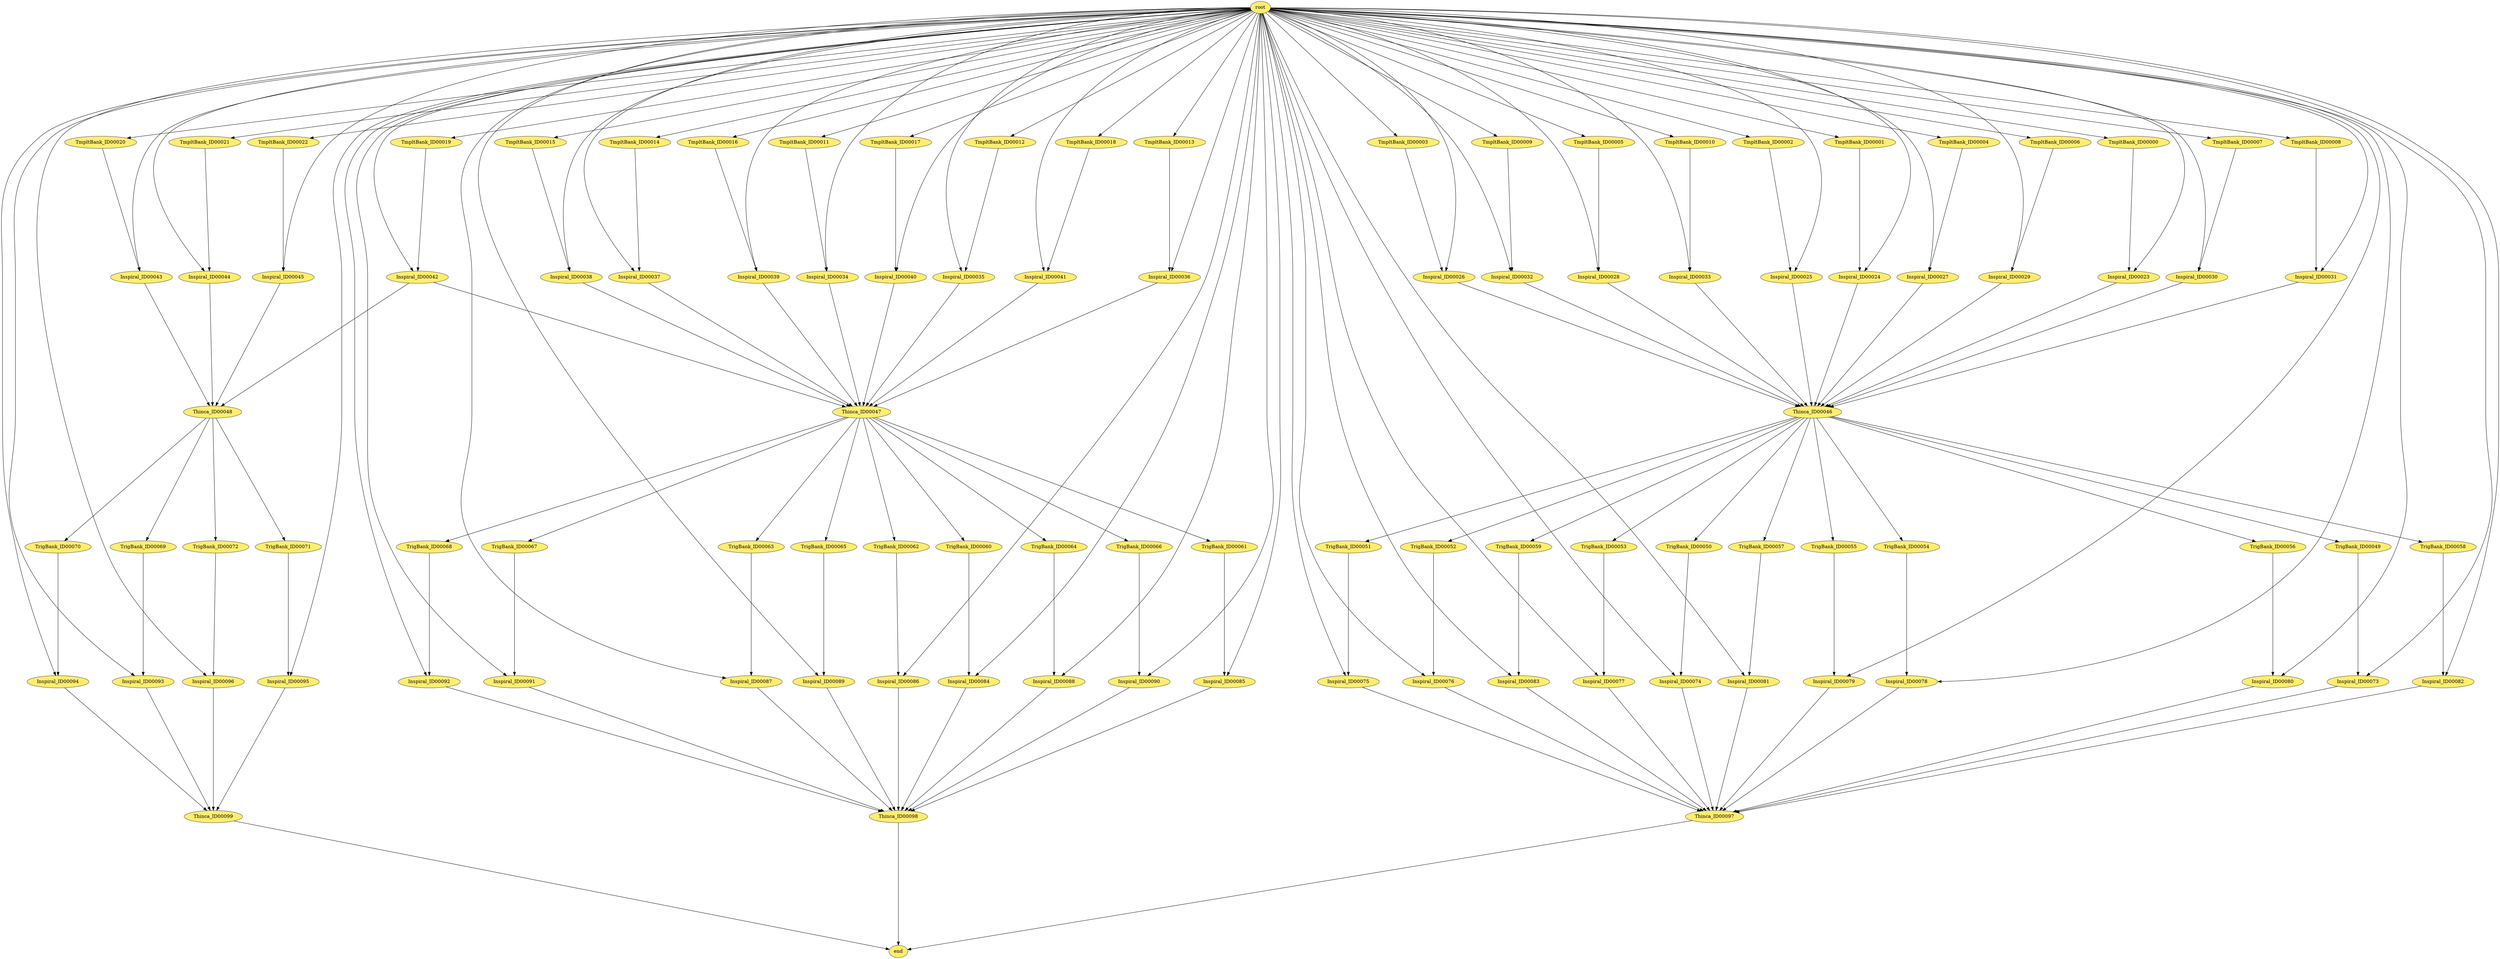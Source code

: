 digraph DAG {
  ranksep=5.0
  node [style=filled,color="#444444",fillcolor="#ffed6f"]
  edge [arrowhead=normal,arrowsize=1.0]

  ID00029 [label="Inspiral_ID00029",size="9.857820e+11"];
  ID00017 [label="TmpltBank_ID00017",size="7.602000e+10"];
  ID00061 [label="TrigBank_ID00061",size="1.793400e+10"];
  ID00037 [label="Inspiral_ID00037",size="2.208948e+12"];
  ID00047 [label="Thinca_ID00047",size="2.385600e+10"];
  ID00072 [label="TrigBank_ID00072",size="2.234400e+10"];
  ID00062 [label="TrigBank_ID00062",size="1.827000e+10"];
  ID00081 [label="Inspiral_ID00081",size="2.233770e+12"];
  ID00076 [label="Inspiral_ID00076",size="2.002350e+12"];
  ID00006 [label="TmpltBank_ID00006",size="7.585200e+10"];
  ID00063 [label="TrigBank_ID00063",size="2.242800e+10"];
  ID00084 [label="Inspiral_ID00084",size="2.104662e+12"];
  ID00079 [label="Inspiral_ID00079",size="1.248912e+12"];
  ID00023 [label="Inspiral_ID00023",size="1.982694e+12"];
  ID00090 [label="Inspiral_ID00090",size="2.139732e+12"];
  ID00064 [label="TrigBank_ID00064",size="1.978200e+10"];
  ID00019 [label="TmpltBank_ID00019",size="7.707000e+10"];
  ID00096 [label="Inspiral_ID00096",size="2.095506e+12"];
  ID00007 [label="TmpltBank_ID00007",size="7.963200e+10"];
  ID00013 [label="TmpltBank_ID00013",size="7.560000e+10"];
  ID00065 [label="TrigBank_ID00065",size="2.167200e+10"];
  ID00039 [label="Inspiral_ID00039",size="2.815890e+12"];
  ID00058 [label="TrigBank_ID00058",size="1.785000e+10"];
  ID00078 [label="Inspiral_ID00078",size="2.102310e+12"];
  ID00080 [label="Inspiral_ID00080",size="1.177806e+12"];
  ID00034 [label="Inspiral_ID00034",size="1.442994e+12"];
  ID00030 [label="Inspiral_ID00030",size="2.027550e+12"];
  ID00067 [label="TrigBank_ID00067",size="2.158800e+10"];
  ID00043 [label="Inspiral_ID00043",size="2.290722e+12"];
  ID00031 [label="Inspiral_ID00031",size="1.037148e+12"];
  ID00068 [label="TrigBank_ID00068",size="2.373000e+10"];
  ID00004 [label="TmpltBank_ID00004",size="7.866600e+10"];
  ID00048 [label="Thinca_ID00048",size="1.936200e+10"];
  ID00046 [label="Thinca_ID00046",size="2.293200e+10"];
  ID00021 [label="TmpltBank_ID00021",size="8.051400e+10"];
  ID00087 [label="Inspiral_ID00087",size="1.894536e+12"];
  ID00069 [label="TrigBank_ID00069",size="2.301600e+10"];
  ID00066 [label="TrigBank_ID00066",size="1.961400e+10"];
  ID00040 [label="Inspiral_ID00040",size="1.437156e+12"];
  ID00077 [label="Inspiral_ID00077",size="1.783362e+12"];
  ID00026 [label="Inspiral_ID00026",size="1.864590e+12"];
  ID00070 [label="TrigBank_ID00070",size="2.184000e+10"];
  ID00099 [label="Thinca_ID00099",size="2.053800e+10"];
  ID00010 [label="TmpltBank_ID00010",size="7.912800e+10"];
  ID00071 [label="TrigBank_ID00071",size="2.158800e+10"];
  ID00091 [label="Inspiral_ID00091",size="1.290576e+12"];
  ID00050 [label="TrigBank_ID00050",size="2.444400e+10"];
  ID00015 [label="TmpltBank_ID00015",size="7.845600e+10"];
  ID00005 [label="TmpltBank_ID00005",size="7.555800e+10"];
  ID00032 [label="Inspiral_ID00032",size="1.785042e+12"];
  ID00098 [label="Thinca_ID00098",size="2.293200e+10"];
  ID00086 [label="Inspiral_ID00086",size="2.580858e+12"];
  ID00011 [label="TmpltBank_ID00011",size="7.282800e+10"];
  ID00073 [label="Inspiral_ID00073",size="1.896132e+12"];
  ID00045 [label="Inspiral_ID00045",size="2.170854e+12"];
  ID00035 [label="Inspiral_ID00035",size="1.419684e+12"];
  ID00028 [label="Inspiral_ID00028",size="9.982140e+11"];
  ID00074 [label="Inspiral_ID00074",size="2.466912e+12"];
  ID00009 [label="TmpltBank_ID00009",size="7.660800e+10"];
  ID00016 [label="TmpltBank_ID00016",size="7.866600e+10"];
  ID00042 [label="Inspiral_ID00042",size="2.319786e+12"];
  root [label="root",size="0.000000e+00"];
  ID00014 [label="TmpltBank_ID00014",size="8.017800e+10"];
  end [label="end",size="0.000000e+00"];
  ID00033 [label="Inspiral_ID00033",size="1.247946e+12"];
  ID00022 [label="TmpltBank_ID00022",size="7.753200e+10"];
  ID00052 [label="TrigBank_ID00052",size="2.188200e+10"];
  ID00083 [label="Inspiral_ID00083",size="1.770636e+12"];
  ID00020 [label="TmpltBank_ID00020",size="7.707000e+10"];
  ID00000 [label="TmpltBank_ID00000",size="7.442400e+10"];
  ID00018 [label="TmpltBank_ID00018",size="7.497000e+10"];
  ID00093 [label="Inspiral_ID00093",size="2.108820e+12"];
  ID00053 [label="TrigBank_ID00053",size="1.898400e+10"];
  ID00051 [label="TrigBank_ID00051",size="2.259600e+10"];
  ID00025 [label="Inspiral_ID00025",size="2.369514e+12"];
  ID00012 [label="TmpltBank_ID00012",size="7.522200e+10"];
  ID00054 [label="TrigBank_ID00054",size="1.957200e+10"];
  ID00002 [label="TmpltBank_ID00002",size="7.681800e+10"];
  ID00097 [label="Thinca_ID00097",size="2.188200e+10"];
  ID00055 [label="TrigBank_ID00055",size="2.125200e+10"];
  ID00085 [label="Inspiral_ID00085",size="2.638314e+12"];
  ID00092 [label="Inspiral_ID00092",size="1.435938e+12"];
  ID00041 [label="Inspiral_ID00041",size="1.890882e+12"];
  ID00094 [label="Inspiral_ID00094",size="1.853712e+12"];
  ID00082 [label="Inspiral_ID00082",size="1.551606e+12"];
  ID00056 [label="TrigBank_ID00056",size="2.284800e+10"];
  ID00024 [label="Inspiral_ID00024",size="1.354500e+12"];
  ID00036 [label="Inspiral_ID00036",size="2.295888e+12"];
  ID00088 [label="Inspiral_ID00088",size="1.366470e+12"];
  ID00003 [label="TmpltBank_ID00003",size="7.711200e+10"];
  ID00057 [label="TrigBank_ID00057",size="2.205000e+10"];
  ID00075 [label="Inspiral_ID00075",size="2.590518e+12"];
  ID00008 [label="TmpltBank_ID00008",size="7.635600e+10"];
  ID00095 [label="Inspiral_ID00095",size="1.077258e+12"];
  ID00027 [label="Inspiral_ID00027",size="1.445724e+12"];
  ID00089 [label="Inspiral_ID00089",size="1.832712e+12"];
  ID00038 [label="Inspiral_ID00038",size="1.497846e+12"];
  ID00059 [label="TrigBank_ID00059",size="2.213400e+10"];
  ID00044 [label="Inspiral_ID00044",size="1.756062e+12"];
  ID00001 [label="TmpltBank_ID00001",size="7.732200e+10"];
  ID00049 [label="TrigBank_ID00049",size="2.066400e+10"];
  ID00060 [label="TrigBank_ID00060",size="2.062200e+10"];

  ID00029 -> ID00046 [size="5.236439e+10"];
  ID00017 -> ID00040 [size="2.880290e+11"];
  ID00061 -> ID00085 [size="3.333751e+09"];
  ID00037 -> ID00047 [size="1.289700e+11"];
  ID00047 -> ID00066 [size="8.098152e+09"];
  ID00047 -> ID00063 [size="8.098152e+09"];
  ID00047 -> ID00064 [size="8.098152e+09"];
  ID00047 -> ID00068 [size="8.098152e+09"];
  ID00047 -> ID00062 [size="8.098152e+09"];
  ID00047 -> ID00067 [size="8.098152e+09"];
  ID00047 -> ID00061 [size="8.098152e+09"];
  ID00047 -> ID00060 [size="8.098152e+09"];
  ID00047 -> ID00065 [size="8.098152e+09"];
  ID00072 -> ID00096 [size="3.412345e+09"];
  ID00062 -> ID00086 [size="2.466261e+09"];
  ID00081 -> ID00097 [size="8.491507e+10"];
  ID00076 -> ID00097 [size="1.087498e+11"];
  ID00006 -> ID00029 [size="2.877394e+11"];
  ID00063 -> ID00087 [size="3.571602e+09"];
  ID00084 -> ID00098 [size="9.273046e+10"];
  ID00079 -> ID00097 [size="6.593458e+10"];
  ID00023 -> ID00046 [size="1.005574e+11"];
  ID00090 -> ID00098 [size="5.642646e+10"];
  ID00064 -> ID00088 [size="4.330656e+09"];
  ID00019 -> ID00042 [size="2.919460e+11"];
  ID00096 -> ID00099 [size="6.901039e+10"];
  ID00007 -> ID00030 [size="2.980689e+11"];
  ID00013 -> ID00036 [size="2.990298e+11"];
  ID00065 -> ID00089 [size="4.415750e+09"];
  ID00039 -> ID00047 [size="8.761150e+10"];
  ID00058 -> ID00082 [size="2.269480e+09"];
  ID00078 -> ID00097 [size="7.487334e+10"];
  ID00080 -> ID00097 [size="1.091750e+11"];
  ID00034 -> ID00047 [size="5.787898e+10"];
  ID00030 -> ID00046 [size="1.114025e+11"];
  ID00067 -> ID00091 [size="5.575457e+09"];
  ID00043 -> ID00048 [size="1.190412e+11"];
  ID00031 -> ID00046 [size="9.712376e+10"];
  ID00068 -> ID00092 [size="2.234615e+09"];
  ID00004 -> ID00027 [size="2.846979e+11"];
  ID00048 -> ID00070 [size="8.803727e+09"];
  ID00048 -> ID00072 [size="8.803727e+09"];
  ID00048 -> ID00071 [size="8.803727e+09"];
  ID00048 -> ID00069 [size="8.803727e+09"];
  ID00046 -> ID00055 [size="5.134621e+09"];
  ID00046 -> ID00059 [size="5.134621e+09"];
  ID00046 -> ID00056 [size="5.134621e+09"];
  ID00046 -> ID00050 [size="5.134621e+09"];
  ID00046 -> ID00054 [size="5.134621e+09"];
  ID00046 -> ID00058 [size="5.134621e+09"];
  ID00046 -> ID00052 [size="5.134621e+09"];
  ID00046 -> ID00053 [size="5.134621e+09"];
  ID00046 -> ID00057 [size="5.134621e+09"];
  ID00046 -> ID00051 [size="5.134621e+09"];
  ID00046 -> ID00049 [size="5.134621e+09"];
  ID00021 -> ID00044 [size="2.899371e+11"];
  ID00087 -> ID00098 [size="1.291060e+11"];
  ID00069 -> ID00093 [size="2.346892e+09"];
  ID00066 -> ID00090 [size="2.776796e+09"];
  ID00040 -> ID00047 [size="9.627222e+10"];
  ID00077 -> ID00097 [size="9.140884e+10"];
  ID00026 -> ID00046 [size="7.336144e+10"];
  ID00070 -> ID00094 [size="5.207010e+09"];
  ID00099 -> end [size="7.867984e+09"];
  ID00010 -> ID00033 [size="2.912188e+11"];
  ID00071 -> ID00095 [size="5.499818e+09"];
  ID00091 -> ID00098 [size="5.197496e+10"];
  ID00050 -> ID00074 [size="3.677084e+09"];
  ID00015 -> ID00038 [size="2.890587e+11"];
  ID00005 -> ID00028 [size="2.913902e+11"];
  ID00032 -> ID00046 [size="1.362368e+11"];
  ID00098 -> end [size="9.698400e+09"];
  ID00086 -> ID00098 [size="4.799709e+10"];
  ID00011 -> ID00034 [size="2.941614e+11"];
  ID00073 -> ID00097 [size="1.220706e+11"];
  ID00045 -> ID00048 [size="1.097573e+11"];
  ID00035 -> ID00047 [size="1.273828e+11"];
  ID00028 -> ID00046 [size="7.732690e+10"];
  ID00074 -> ID00097 [size="8.969868e+10"];
  ID00009 -> ID00032 [size="2.905165e+11"];
  ID00016 -> ID00039 [size="2.950377e+11"];
  ID00042 -> ID00048 [size="1.378388e+11"];
  ID00042 -> ID00047 [size="1.378388e+11"];
  root -> ID00089 [size="1.268544e+13"];
  root -> ID00038 [size="1.269669e+13"];
  root -> ID00023 [size="1.267251e+13"];
  root -> ID00017 [size="1.197024e+13"];
  root -> ID00073 [size="1.267251e+13"];
  root -> ID00074 [size="1.266783e+13"];
  root -> ID00037 [size="1.267871e+13"];
  root -> ID00094 [size="1.266661e+13"];
  root -> ID00040 [size="1.268569e+13"];
  root -> ID00092 [size="1.267931e+13"];
  root -> ID00016 [size="1.197000e+13"];
  root -> ID00081 [size="1.268238e+13"];
  root -> ID00004 [size="1.197683e+13"];
  root -> ID00042 [size="1.267931e+13"];
  root -> ID00018 [size="1.198638e+13"];
  root -> ID00002 [size="1.197929e+13"];
  root -> ID00015 [size="1.198124e+13"];
  root -> ID00084 [size="1.268197e+13"];
  root -> ID00030 [size="1.266585e+13"];
  root -> ID00033 [size="1.268968e+13"];
  root -> ID00079 [size="1.268997e+13"];
  root -> ID00011 [size="1.196652e+13"];
  root -> ID00022 [size="1.198041e+13"];
  root -> ID00021 [size="1.195116e+13"];
  root -> ID00029 [size="1.268997e+13"];
  root -> ID00000 [size="1.195706e+13"];
  root -> ID00019 [size="1.196386e+13"];
  root -> ID00027 [size="1.269228e+13"];
  root -> ID00093 [size="1.269107e+13"];
  root -> ID00096 [size="1.268243e+13"];
  root -> ID00007 [size="1.195040e+13"];
  root -> ID00013 [size="1.197036e+13"];
  root -> ID00043 [size="1.269107e+13"];
  root -> ID00090 [size="1.268569e+13"];
  root -> ID00039 [size="1.268544e+13"];
  root -> ID00012 [size="1.198293e+13"];
  root -> ID00078 [size="1.268371e+13"];
  root -> ID00080 [size="1.266585e+13"];
  root -> ID00014 [size="1.196326e+13"];
  root -> ID00020 [size="1.197562e+13"];
  root -> ID00085 [size="1.269837e+13"];
  root -> ID00034 [size="1.268197e+13"];
  root -> ID00025 [size="1.269474e+13"];
  root -> ID00076 [size="1.269247e+13"];
  root -> ID00082 [size="1.268944e+13"];
  root -> ID00044 [size="1.266661e+13"];
  root -> ID00024 [size="1.266783e+13"];
  root -> ID00036 [size="1.268581e+13"];
  root -> ID00088 [size="1.269669e+13"];
  root -> ID00003 [size="1.197702e+13"];
  root -> ID00028 [size="1.268371e+13"];
  root -> ID00009 [size="1.197399e+13"];
  root -> ID00087 [size="1.267871e+13"];
  root -> ID00075 [size="1.269474e+13"];
  root -> ID00008 [size="1.196693e+13"];
  root -> ID00031 [size="1.268238e+13"];
  root -> ID00077 [size="1.269228e+13"];
  root -> ID00026 [size="1.269247e+13"];
  root -> ID00086 [size="1.268581e+13"];
  root -> ID00045 [size="1.269586e+13"];
  root -> ID00010 [size="1.197423e+13"];
  root -> ID00035 [size="1.269837e+13"];
  root -> ID00006 [size="1.197452e+13"];
  root -> ID00001 [size="1.195238e+13"];
  root -> ID00091 [size="1.270183e+13"];
  root -> ID00083 [size="1.268968e+13"];
  root -> ID00032 [size="1.268944e+13"];
  root -> ID00095 [size="1.269586e+13"];
  root -> ID00005 [size="1.196826e+13"];
  root -> ID00041 [size="1.270183e+13"];
  ID00014 -> ID00037 [size="2.849283e+11"];
  ID00033 -> ID00046 [size="8.377339e+10"];
  ID00022 -> ID00045 [size="2.815024e+11"];
  ID00052 -> ID00076 [size="4.034894e+09"];
  ID00083 -> ID00097 [size="7.619614e+10"];
  ID00020 -> ID00043 [size="2.888766e+11"];
  ID00000 -> ID00023 [size="2.966844e+11"];
  ID00018 -> ID00041 [size="2.945789e+11"];
  ID00093 -> ID00099 [size="1.231464e+11"];
  ID00053 -> ID00077 [size="2.785660e+09"];
  ID00051 -> ID00075 [size="4.519755e+09"];
  ID00025 -> ID00046 [size="1.278818e+11"];
  ID00012 -> ID00035 [size="2.953208e+11"];
  ID00054 -> ID00078 [size="3.917298e+09"];
  ID00002 -> ID00025 [size="2.860384e+11"];
  ID00097 -> end [size="1.366977e+10"];
  ID00055 -> ID00079 [size="2.847708e+09"];
  ID00085 -> ID00098 [size="7.353931e+10"];
  ID00092 -> ID00098 [size="1.146370e+11"];
  ID00041 -> ID00047 [size="1.217778e+11"];
  ID00094 -> ID00099 [size="1.083799e+11"];
  ID00082 -> ID00097 [size="6.320831e+10"];
  ID00056 -> ID00080 [size="2.985100e+09"];
  ID00024 -> ID00046 [size="8.262816e+10"];
  ID00036 -> ID00047 [size="9.597292e+10"];
  ID00088 -> ID00098 [size="8.332162e+10"];
  ID00003 -> ID00026 [size="2.950111e+11"];
  ID00057 -> ID00081 [size="4.980683e+09"];
  ID00075 -> ID00097 [size="7.755677e+10"];
  ID00008 -> ID00031 [size="2.939749e+11"];
  ID00095 -> ID00099 [size="6.261915e+10"];
  ID00027 -> ID00046 [size="8.690090e+10"];
  ID00089 -> ID00098 [size="6.952273e+10"];
  ID00038 -> ID00047 [size="1.041795e+11"];
  ID00059 -> ID00083 [size="3.058672e+09"];
  ID00044 -> ID00048 [size="9.355541e+10"];
  ID00001 -> ID00024 [size="2.884982e+11"];
  ID00049 -> ID00073 [size="3.479416e+09"];
  ID00060 -> ID00084 [size="4.934590e+09"];
}

